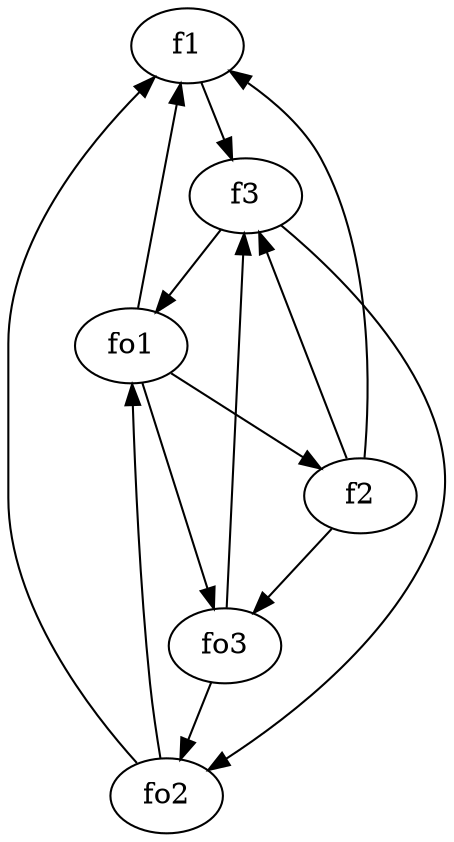 strict digraph  {
f1;
f2;
f3;
fo1;
fo2;
fo3;
f1 -> f3  [weight=2];
f2 -> f3  [weight=2];
f2 -> fo3  [weight=2];
f2 -> f1  [weight=2];
f3 -> fo2  [weight=2];
f3 -> fo1  [weight=2];
fo1 -> f2  [weight=2];
fo1 -> f1  [weight=2];
fo1 -> fo3  [weight=2];
fo2 -> f1  [weight=2];
fo2 -> fo1  [weight=2];
fo3 -> f3  [weight=2];
fo3 -> fo2  [weight=2];
}
